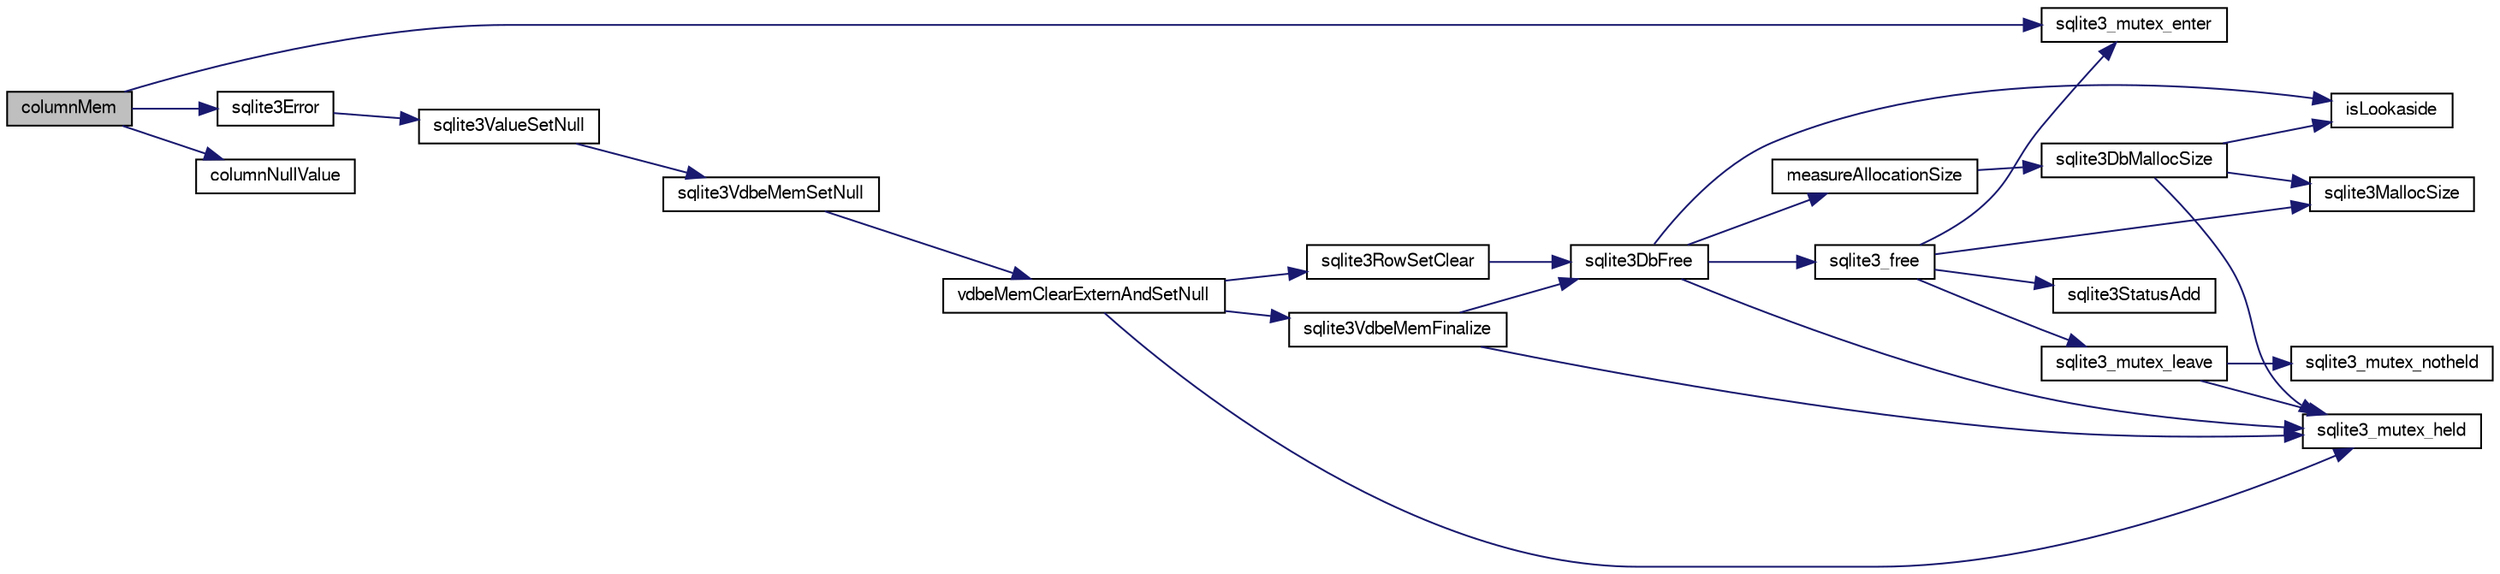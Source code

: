 digraph "columnMem"
{
  edge [fontname="FreeSans",fontsize="10",labelfontname="FreeSans",labelfontsize="10"];
  node [fontname="FreeSans",fontsize="10",shape=record];
  rankdir="LR";
  Node59158 [label="columnMem",height=0.2,width=0.4,color="black", fillcolor="grey75", style="filled", fontcolor="black"];
  Node59158 -> Node59159 [color="midnightblue",fontsize="10",style="solid",fontname="FreeSans"];
  Node59159 [label="sqlite3_mutex_enter",height=0.2,width=0.4,color="black", fillcolor="white", style="filled",URL="$sqlite3_8c.html#a1c12cde690bd89f104de5cbad12a6bf5"];
  Node59158 -> Node59160 [color="midnightblue",fontsize="10",style="solid",fontname="FreeSans"];
  Node59160 [label="sqlite3Error",height=0.2,width=0.4,color="black", fillcolor="white", style="filled",URL="$sqlite3_8c.html#a4ba5e8be78db50d5538dcaa45bcf74d3"];
  Node59160 -> Node59161 [color="midnightblue",fontsize="10",style="solid",fontname="FreeSans"];
  Node59161 [label="sqlite3ValueSetNull",height=0.2,width=0.4,color="black", fillcolor="white", style="filled",URL="$sqlite3_8c.html#ad9bc4507a7806b37946116afbe183b95"];
  Node59161 -> Node59162 [color="midnightblue",fontsize="10",style="solid",fontname="FreeSans"];
  Node59162 [label="sqlite3VdbeMemSetNull",height=0.2,width=0.4,color="black", fillcolor="white", style="filled",URL="$sqlite3_8c.html#ae01092c23aebaf8a3ebdf3954609b410"];
  Node59162 -> Node59163 [color="midnightblue",fontsize="10",style="solid",fontname="FreeSans"];
  Node59163 [label="vdbeMemClearExternAndSetNull",height=0.2,width=0.4,color="black", fillcolor="white", style="filled",URL="$sqlite3_8c.html#a29c41a360fb0e86b817777daf061230c"];
  Node59163 -> Node59164 [color="midnightblue",fontsize="10",style="solid",fontname="FreeSans"];
  Node59164 [label="sqlite3_mutex_held",height=0.2,width=0.4,color="black", fillcolor="white", style="filled",URL="$sqlite3_8c.html#acf77da68932b6bc163c5e68547ecc3e7"];
  Node59163 -> Node59165 [color="midnightblue",fontsize="10",style="solid",fontname="FreeSans"];
  Node59165 [label="sqlite3VdbeMemFinalize",height=0.2,width=0.4,color="black", fillcolor="white", style="filled",URL="$sqlite3_8c.html#a2568220f48ddef81b1c43e401042d9d2"];
  Node59165 -> Node59164 [color="midnightblue",fontsize="10",style="solid",fontname="FreeSans"];
  Node59165 -> Node59166 [color="midnightblue",fontsize="10",style="solid",fontname="FreeSans"];
  Node59166 [label="sqlite3DbFree",height=0.2,width=0.4,color="black", fillcolor="white", style="filled",URL="$sqlite3_8c.html#ac70ab821a6607b4a1b909582dc37a069"];
  Node59166 -> Node59164 [color="midnightblue",fontsize="10",style="solid",fontname="FreeSans"];
  Node59166 -> Node59167 [color="midnightblue",fontsize="10",style="solid",fontname="FreeSans"];
  Node59167 [label="measureAllocationSize",height=0.2,width=0.4,color="black", fillcolor="white", style="filled",URL="$sqlite3_8c.html#a45731e644a22fdb756e2b6337224217a"];
  Node59167 -> Node59168 [color="midnightblue",fontsize="10",style="solid",fontname="FreeSans"];
  Node59168 [label="sqlite3DbMallocSize",height=0.2,width=0.4,color="black", fillcolor="white", style="filled",URL="$sqlite3_8c.html#aa397e5a8a03495203a0767abf0a71f86"];
  Node59168 -> Node59169 [color="midnightblue",fontsize="10",style="solid",fontname="FreeSans"];
  Node59169 [label="sqlite3MallocSize",height=0.2,width=0.4,color="black", fillcolor="white", style="filled",URL="$sqlite3_8c.html#acf5d2a5f35270bafb050bd2def576955"];
  Node59168 -> Node59164 [color="midnightblue",fontsize="10",style="solid",fontname="FreeSans"];
  Node59168 -> Node59170 [color="midnightblue",fontsize="10",style="solid",fontname="FreeSans"];
  Node59170 [label="isLookaside",height=0.2,width=0.4,color="black", fillcolor="white", style="filled",URL="$sqlite3_8c.html#a770fa05ff9717b75e16f4d968a77b897"];
  Node59166 -> Node59170 [color="midnightblue",fontsize="10",style="solid",fontname="FreeSans"];
  Node59166 -> Node59171 [color="midnightblue",fontsize="10",style="solid",fontname="FreeSans"];
  Node59171 [label="sqlite3_free",height=0.2,width=0.4,color="black", fillcolor="white", style="filled",URL="$sqlite3_8c.html#a6552349e36a8a691af5487999ab09519"];
  Node59171 -> Node59159 [color="midnightblue",fontsize="10",style="solid",fontname="FreeSans"];
  Node59171 -> Node59172 [color="midnightblue",fontsize="10",style="solid",fontname="FreeSans"];
  Node59172 [label="sqlite3StatusAdd",height=0.2,width=0.4,color="black", fillcolor="white", style="filled",URL="$sqlite3_8c.html#afa029f93586aeab4cc85360905dae9cd"];
  Node59171 -> Node59169 [color="midnightblue",fontsize="10",style="solid",fontname="FreeSans"];
  Node59171 -> Node59173 [color="midnightblue",fontsize="10",style="solid",fontname="FreeSans"];
  Node59173 [label="sqlite3_mutex_leave",height=0.2,width=0.4,color="black", fillcolor="white", style="filled",URL="$sqlite3_8c.html#a5838d235601dbd3c1fa993555c6bcc93"];
  Node59173 -> Node59164 [color="midnightblue",fontsize="10",style="solid",fontname="FreeSans"];
  Node59173 -> Node59174 [color="midnightblue",fontsize="10",style="solid",fontname="FreeSans"];
  Node59174 [label="sqlite3_mutex_notheld",height=0.2,width=0.4,color="black", fillcolor="white", style="filled",URL="$sqlite3_8c.html#a83967c837c1c000d3b5adcfaa688f5dc"];
  Node59163 -> Node59175 [color="midnightblue",fontsize="10",style="solid",fontname="FreeSans"];
  Node59175 [label="sqlite3RowSetClear",height=0.2,width=0.4,color="black", fillcolor="white", style="filled",URL="$sqlite3_8c.html#ae153de0cd969511a607e26deeca80342"];
  Node59175 -> Node59166 [color="midnightblue",fontsize="10",style="solid",fontname="FreeSans"];
  Node59158 -> Node59176 [color="midnightblue",fontsize="10",style="solid",fontname="FreeSans"];
  Node59176 [label="columnNullValue",height=0.2,width=0.4,color="black", fillcolor="white", style="filled",URL="$sqlite3_8c.html#a44f279f21a9e88b40359d2df7c1b4796"];
}
